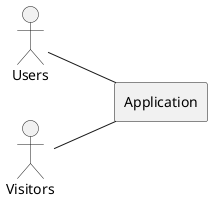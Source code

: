 @startuml
left to right direction
:Users:
:Visitors:
rectangle Application
Visitors -- Application
Users -- Application
@enduml
